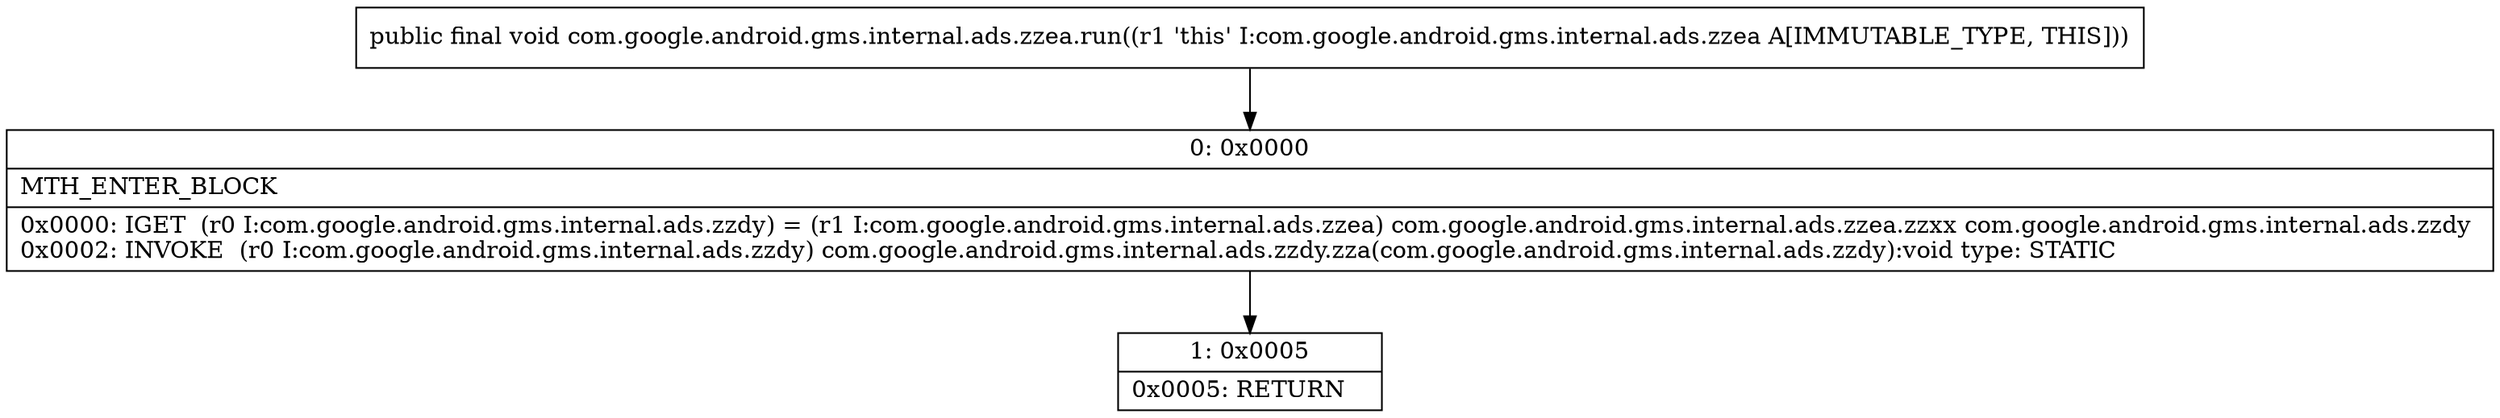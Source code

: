 digraph "CFG forcom.google.android.gms.internal.ads.zzea.run()V" {
Node_0 [shape=record,label="{0\:\ 0x0000|MTH_ENTER_BLOCK\l|0x0000: IGET  (r0 I:com.google.android.gms.internal.ads.zzdy) = (r1 I:com.google.android.gms.internal.ads.zzea) com.google.android.gms.internal.ads.zzea.zzxx com.google.android.gms.internal.ads.zzdy \l0x0002: INVOKE  (r0 I:com.google.android.gms.internal.ads.zzdy) com.google.android.gms.internal.ads.zzdy.zza(com.google.android.gms.internal.ads.zzdy):void type: STATIC \l}"];
Node_1 [shape=record,label="{1\:\ 0x0005|0x0005: RETURN   \l}"];
MethodNode[shape=record,label="{public final void com.google.android.gms.internal.ads.zzea.run((r1 'this' I:com.google.android.gms.internal.ads.zzea A[IMMUTABLE_TYPE, THIS])) }"];
MethodNode -> Node_0;
Node_0 -> Node_1;
}

